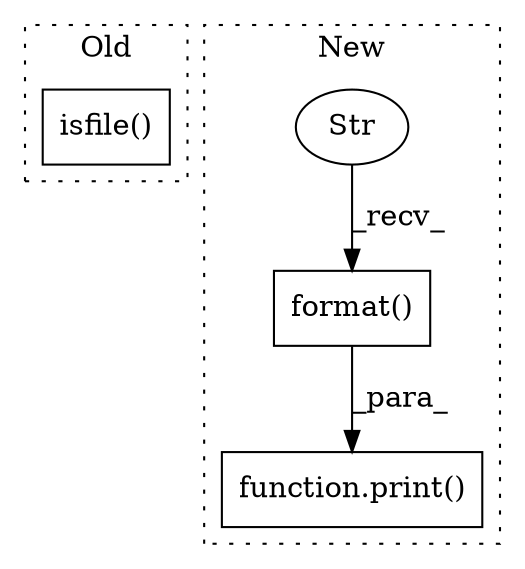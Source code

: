 digraph G {
subgraph cluster0 {
1 [label="isfile()" a="75" s="602,625" l="15,1" shape="box"];
label = "Old";
style="dotted";
}
subgraph cluster1 {
2 [label="format()" a="75" s="464,497" l="26,1" shape="box"];
3 [label="Str" a="66" s="464" l="18" shape="ellipse"];
4 [label="function.print()" a="75" s="458,498" l="6,1" shape="box"];
label = "New";
style="dotted";
}
2 -> 4 [label="_para_"];
3 -> 2 [label="_recv_"];
}